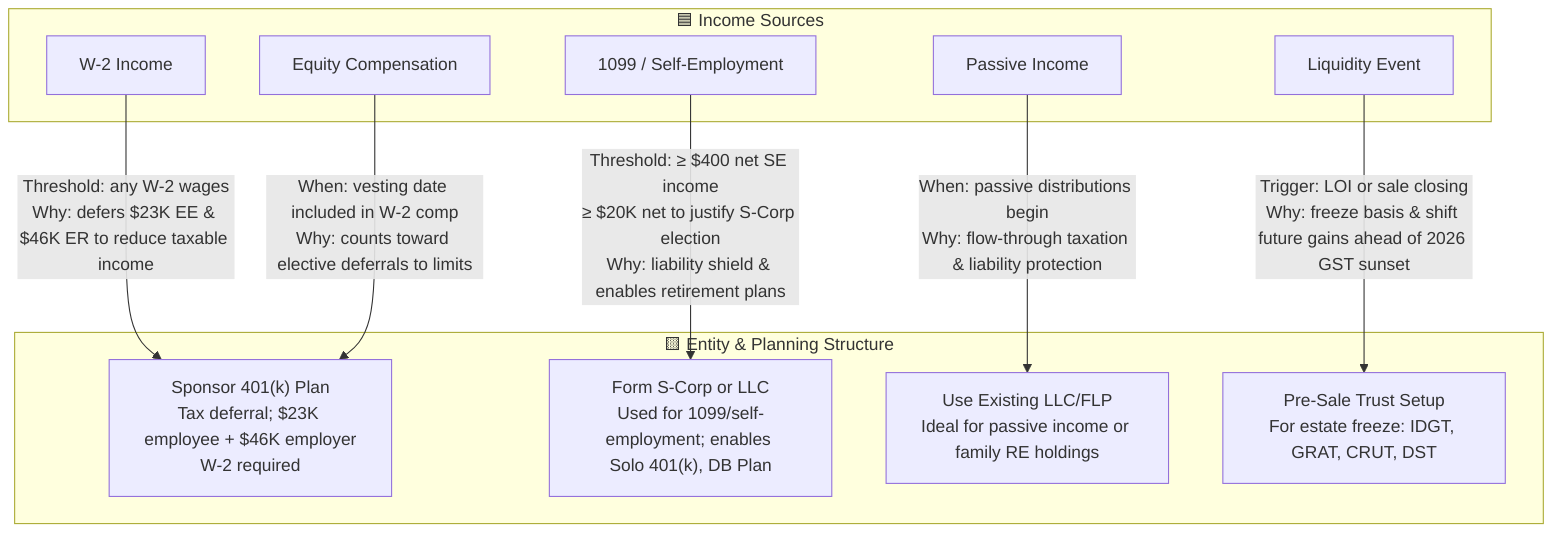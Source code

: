 graph TD

subgraph INCOME_SOURCES ["🟦 Income Sources"]
  A1["W-2 Income"]
  A2["1099 / Self-Employment"]
  A3["Passive Income"]
  A4["Liquidity Event"]
  A5["Equity Compensation"]
end

subgraph ENTITY_PLANNING ["🟨 Entity & Planning Structure"]
  B1["Sponsor 401(k) Plan\nTax deferral; $23K employee + $46K employer\nW-2 required"]
  B2["Form S-Corp or LLC\nUsed for 1099/self-employment; enables Solo 401(k), DB Plan"]
  B3["Use Existing LLC/FLP\nIdeal for passive income or family RE holdings"]
  B4["Pre-Sale Trust Setup\nFor estate freeze: IDGT, GRAT, CRUT, DST"]
end

A1 -->|Threshold: any W-2 wages\nWhy: defers $23K EE & $46K ER to reduce taxable income| B1
A2 -->|Threshold: ≥ $400 net SE income\n≥ $20K net to justify S‑Corp election\nWhy: liability shield & enables retirement plans| B2
A3 -->|When: passive distributions begin\nWhy: flow‑through taxation & liability protection| B3
A4 -->|Trigger: LOI or sale closing\nWhy: freeze basis & shift future gains ahead of 2026 GST sunset| B4
A5 -->|When: vesting date included in W‑2 comp\nWhy: counts toward elective deferrals to limits| B1
